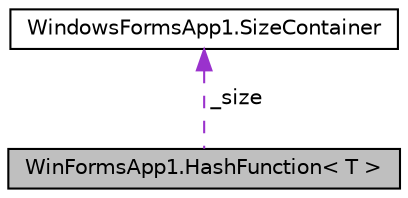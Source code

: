 digraph "WinFormsApp1.HashFunction&lt; T &gt;"
{
 // LATEX_PDF_SIZE
  edge [fontname="Helvetica",fontsize="10",labelfontname="Helvetica",labelfontsize="10"];
  node [fontname="Helvetica",fontsize="10",shape=record];
  Node1 [label="WinFormsApp1.HashFunction\< T \>",height=0.2,width=0.4,color="black", fillcolor="grey75", style="filled", fontcolor="black",tooltip=" "];
  Node2 -> Node1 [dir="back",color="darkorchid3",fontsize="10",style="dashed",label=" _size" ];
  Node2 [label="WindowsFormsApp1.SizeContainer",height=0.2,width=0.4,color="black", fillcolor="white", style="filled",URL="$class_windows_forms_app1_1_1_size_container.html",tooltip=" "];
}
